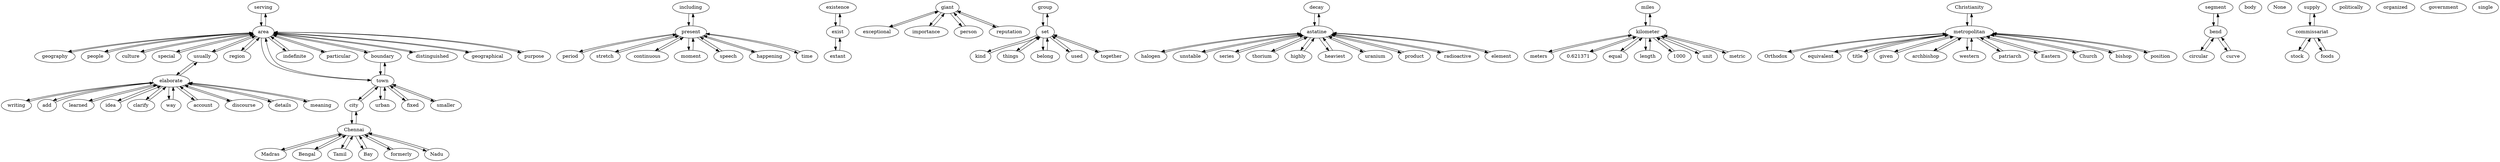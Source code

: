 strict digraph G {
serving;
Madras;
Bengal;
including;
existence;
geography;
giant;
Chennai;
group;
decay;
writing;
add;
halogen;
Tamil;
exceptional;
kind;
Bay;
learned;
miles;
unstable;
fixed;
set;
people;
series;
idea;
Christianity;
culture;
meters;
astatine;
special;
"0.621371";
Orthodox;
segment;
kilometer;
boundary;
body;
None;
importance;
equivalent;
thorium;
clarify;
region;
elaborate;
title;
equal;
length;
usually;
1000;
formerly;
supply;
period;
highly;
smaller;
indefinite;
unit;
city;
given;
area;
stretch;
archbishop;
stock;
way;
urban;
continuous;
moment;
western;
particular;
extant;
present;
town;
account;
patriarch;
Eastern;
Church;
politically;
distinguished;
metropolitan;
metric;
heaviest;
organized;
foods;
exist;
bend;
bishop;
things;
government;
uranium;
discourse;
speech;
details;
geographical;
belong;
Nadu;
circular;
product;
used;
meaning;
purpose;
commissariat;
single;
radioactive;
happening;
curve;
together;
element;
person;
reputation;
time;
position;
serving -> area;
Madras -> Chennai;
Bengal -> Chennai;
including -> present;
existence -> exist;
geography -> area;
giant -> importance;
giant -> person;
giant -> reputation;
giant -> exceptional;
Chennai -> city;
Chennai -> Madras;
Chennai -> formerly;
Chennai -> Bay;
Chennai -> Bengal;
Chennai -> Tamil;
Chennai -> Nadu;
group -> set;
decay -> astatine;
writing -> elaborate;
add -> elaborate;
halogen -> astatine;
Tamil -> Chennai;
exceptional -> giant;
kind -> set;
Bay -> Chennai;
learned -> elaborate;
miles -> kilometer;
unstable -> astatine;
fixed -> town;
set -> kind;
set -> used;
set -> group;
set -> things;
set -> belong;
set -> together;
people -> area;
series -> astatine;
idea -> elaborate;
Christianity -> metropolitan;
culture -> area;
meters -> kilometer;
astatine -> product;
astatine -> radioactive;
astatine -> decay;
astatine -> series;
astatine -> heaviest;
astatine -> uranium;
astatine -> thorium;
astatine -> highly;
astatine -> halogen;
astatine -> unstable;
astatine -> element;
special -> area;
"0.621371" -> kilometer;
Orthodox -> metropolitan;
segment -> bend;
kilometer -> "0.621371";
kilometer -> metric;
kilometer -> equal;
kilometer -> length;
kilometer -> miles;
kilometer -> meters;
kilometer -> unit;
kilometer -> 1000;
boundary -> town;
boundary -> area;
importance -> giant;
equivalent -> metropolitan;
thorium -> astatine;
clarify -> elaborate;
region -> area;
elaborate -> meaning;
elaborate -> discourse;
elaborate -> account;
elaborate -> idea;
elaborate -> writing;
elaborate -> clarify;
elaborate -> add;
elaborate -> details;
elaborate -> way;
elaborate -> usually;
elaborate -> learned;
title -> metropolitan;
equal -> kilometer;
length -> kilometer;
usually -> elaborate;
usually -> area;
1000 -> kilometer;
formerly -> Chennai;
supply -> commissariat;
period -> present;
highly -> astatine;
smaller -> town;
indefinite -> area;
unit -> kilometer;
city -> town;
city -> Chennai;
given -> metropolitan;
area -> town;
area -> serving;
area -> people;
area -> region;
area -> culture;
area -> purpose;
area -> geographical;
area -> particular;
area -> usually;
area -> boundary;
area -> indefinite;
area -> distinguished;
area -> special;
area -> geography;
stretch -> present;
archbishop -> metropolitan;
stock -> commissariat;
way -> elaborate;
urban -> town;
continuous -> present;
moment -> present;
western -> metropolitan;
particular -> area;
extant -> exist;
present -> happening;
present -> stretch;
present -> continuous;
present -> period;
present -> moment;
present -> speech;
present -> time;
present -> including;
town -> city;
town -> smaller;
town -> area;
town -> boundary;
town -> fixed;
town -> urban;
account -> elaborate;
patriarch -> metropolitan;
Eastern -> metropolitan;
Church -> metropolitan;
distinguished -> area;
metropolitan -> given;
metropolitan -> Orthodox;
metropolitan -> archbishop;
metropolitan -> equivalent;
metropolitan -> title;
metropolitan -> patriarch;
metropolitan -> Christianity;
metropolitan -> Eastern;
metropolitan -> western;
metropolitan -> Church;
metropolitan -> position;
metropolitan -> bishop;
metric -> kilometer;
heaviest -> astatine;
foods -> commissariat;
exist -> existence;
exist -> extant;
bend -> curve;
bend -> segment;
bend -> circular;
bishop -> metropolitan;
things -> set;
uranium -> astatine;
discourse -> elaborate;
speech -> present;
details -> elaborate;
geographical -> area;
belong -> set;
Nadu -> Chennai;
circular -> bend;
product -> astatine;
used -> set;
meaning -> elaborate;
purpose -> area;
commissariat -> foods;
commissariat -> stock;
commissariat -> supply;
radioactive -> astatine;
happening -> present;
curve -> bend;
together -> set;
element -> astatine;
person -> giant;
reputation -> giant;
time -> present;
position -> metropolitan;
}
